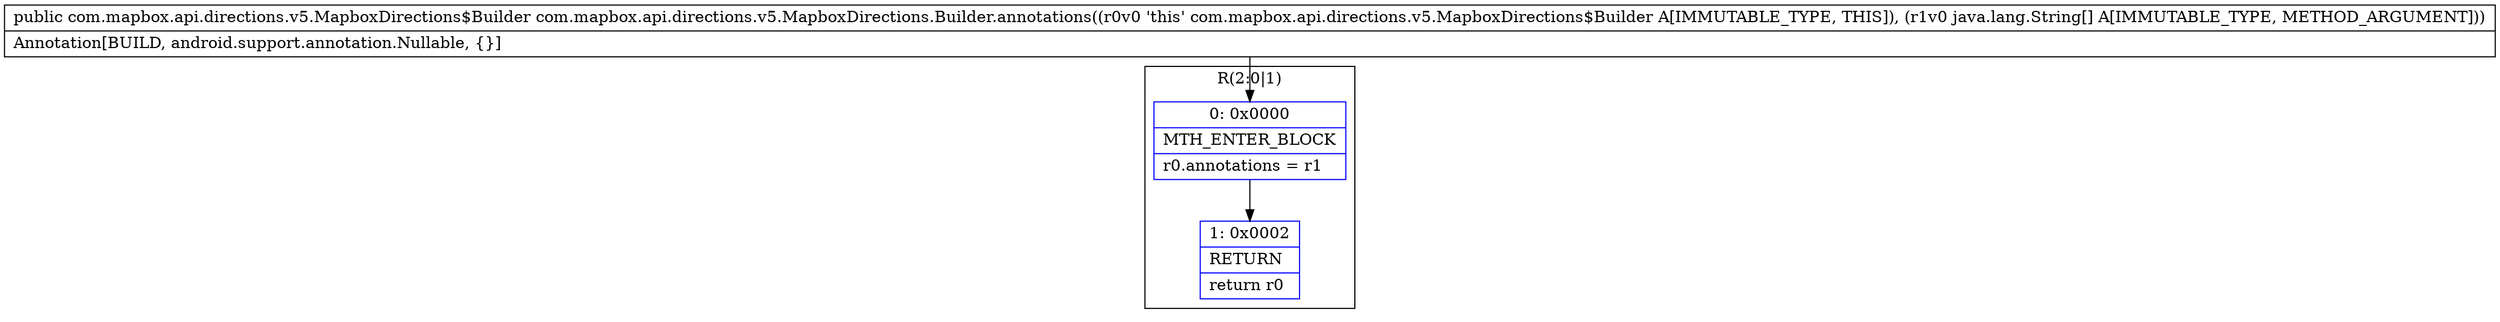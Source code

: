digraph "CFG forcom.mapbox.api.directions.v5.MapboxDirections.Builder.annotations([Ljava\/lang\/String;)Lcom\/mapbox\/api\/directions\/v5\/MapboxDirections$Builder;" {
subgraph cluster_Region_1154762737 {
label = "R(2:0|1)";
node [shape=record,color=blue];
Node_0 [shape=record,label="{0\:\ 0x0000|MTH_ENTER_BLOCK\l|r0.annotations = r1\l}"];
Node_1 [shape=record,label="{1\:\ 0x0002|RETURN\l|return r0\l}"];
}
MethodNode[shape=record,label="{public com.mapbox.api.directions.v5.MapboxDirections$Builder com.mapbox.api.directions.v5.MapboxDirections.Builder.annotations((r0v0 'this' com.mapbox.api.directions.v5.MapboxDirections$Builder A[IMMUTABLE_TYPE, THIS]), (r1v0 java.lang.String[] A[IMMUTABLE_TYPE, METHOD_ARGUMENT]))  | Annotation[BUILD, android.support.annotation.Nullable, \{\}]\l}"];
MethodNode -> Node_0;
Node_0 -> Node_1;
}

